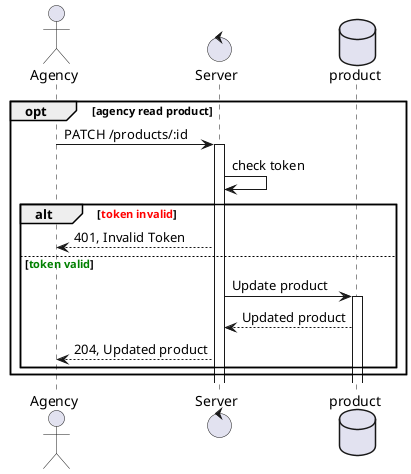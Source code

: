 @startuml agency update of owner product


actor Agency
control Server
database product

opt agency read product
  Agency -> Server: PATCH /products/:id
  activate Server
  Server -> Server: check token
  alt <font color="Red">token invalid</font>
    Agency <-- Server: 401, Invalid Token
  else <font color="Green">token valid</font>
    Server -> product: Update product
    activate product
    Server <-- product: Updated product
    Agency <-- Server: 204, Updated product
  end
end


@enduml